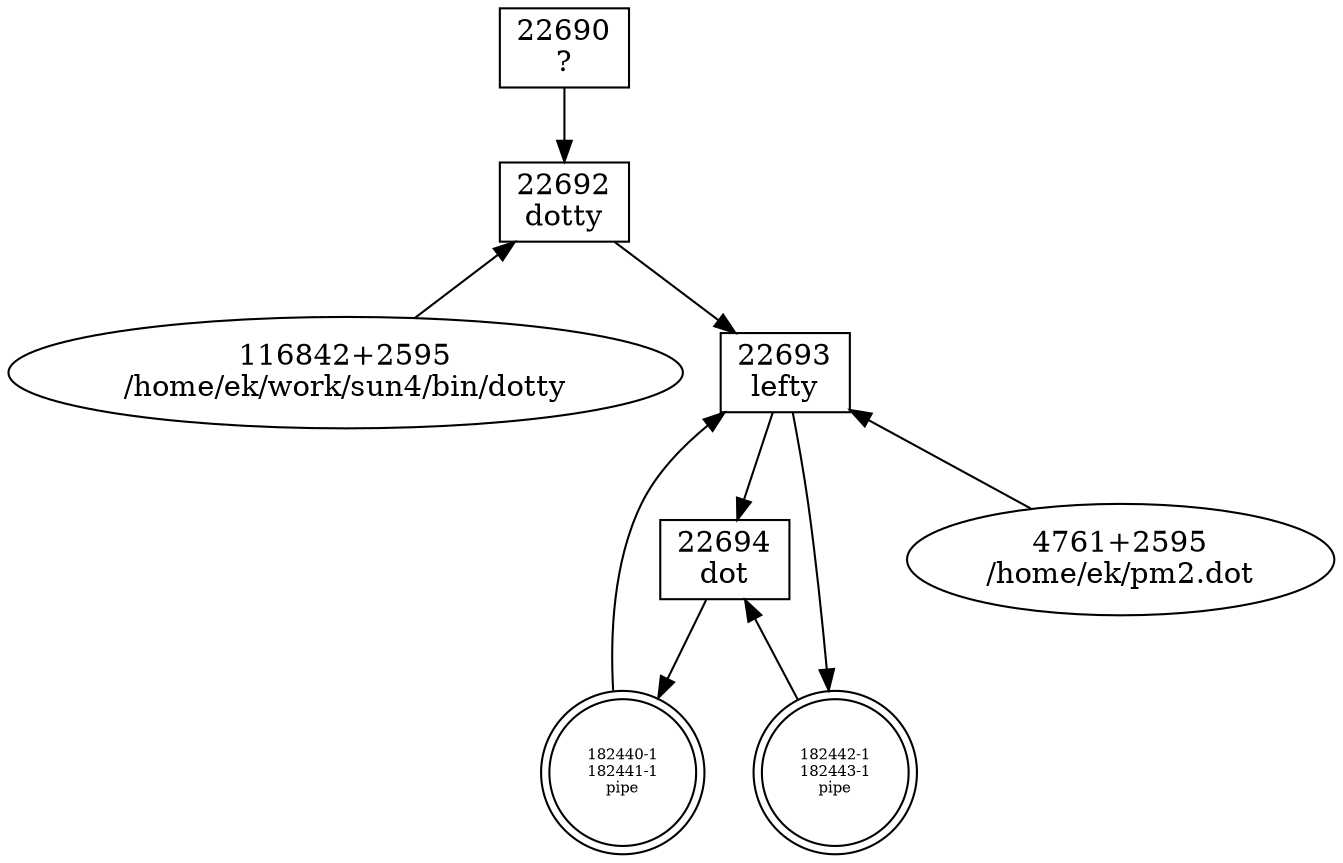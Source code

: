 digraph g {
	node [label="\N", fontsize=14, fontname="Times-Roman", fontcolor=black, shape=box, color=black];
	edge [fontsize=14, fontname="Times-Roman", fontcolor=black, color=black];
	22690 [label="22690\n?", pname="?", kind=proc];
	22692 [label="22692\ndotty", pname=dotty, kind=proc];
	"116842+2595" [label="116842+2595\n/home/ek/work/sun4/bin/dotty", shape=ellipse, kind=file, fname="/home/ek/work/sun4/bin/dotty"];
	22693 [label="22693\nlefty", pname=lefty, kind=proc];
	"182440-1" [label="182440-1\n182441-1\npipe", fontsize=7, shape=doublecircle, kind=file, fname=pipe, subkind=pipe];
	"182442-1" [label="182442-1\n182443-1\npipe", fontsize=7, shape=doublecircle, kind=file, fname=pipe, subkind=pipe];
	22694 [label="22694\ndot", pname=dot, kind=proc];
	"4761+2595" [label="4761+2595\n/home/ek/pm2.dot", shape=ellipse, kind=file, fname="/home/ek/pm2.dot"];
	22690 -> 22692
	22692 -> "116842+2595" [dir=back];
	22692 -> 22693
	22693 -> "182440-1" [dir=back];
	22693 -> "182442-1" [dir=forward];
	22693 -> 22694
	22694 -> "182440-1" [dir=forward];
	22694 -> "182442-1" [dir=back];
	22693 -> "4761+2595" [dir=back];
}
